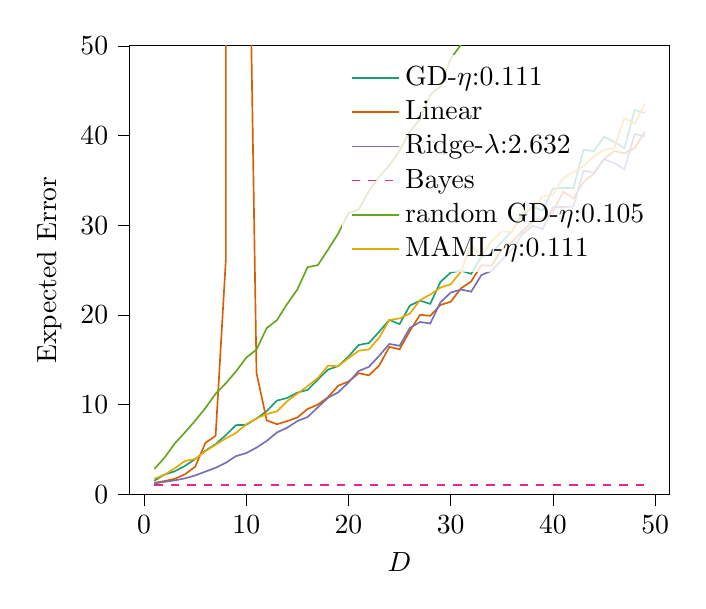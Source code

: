 % This file was created with tikzplotlib v0.10.1.
\begin{tikzpicture}

\definecolor{chocolate217952}{RGB}{217,95,2}
\definecolor{darkcyan27158119}{RGB}{27,158,119}
\definecolor{darkgoldenrod16611829}{RGB}{166,118,29}
\definecolor{darkgray176}{RGB}{176,176,176}
\definecolor{deeppink23141138}{RGB}{231,41,138}
\definecolor{lightslategray117112179}{RGB}{117,112,179}
\definecolor{olivedrab10216630}{RGB}{102,166,30}
\definecolor{orange2301712}{RGB}{230,171,2}

\begin{axis}[
legend cell align={left},
legend style={fill opacity=0.8, draw opacity=1, text opacity=1, draw=none},
tick align=outside,
tick pos=left,
x grid style={darkgray176},
xlabel={\(\displaystyle D\)},
xmin=-1.4, xmax=51.4,
xtick style={color=black},
y grid style={darkgray176},
ylabel={Expected Error},
ymin=0, ymax=50,
ytick style={color=black}
]
\addplot [semithick, darkcyan27158119]
table {%
1 1.491
2 2.183
3 2.541
4 3.143
5 3.91
6 4.843
7 5.573
8 6.582
9 7.696
10 7.726
11 8.427
12 9.259
13 10.434
14 10.716
15 11.331
16 11.619
17 12.778
18 13.889
19 14.28
20 15.347
21 16.636
22 16.856
23 18.114
24 19.429
25 18.959
26 21.024
27 21.573
28 21.221
29 23.667
30 24.718
31 24.933
32 24.568
33 26.459
34 26.856
35 28.139
36 29.34
37 31.042
38 32.065
39 31.625
40 34.079
41 34.164
42 34.116
43 38.423
44 38.239
45 39.871
46 39.288
47 38.573
48 42.838
49 42.512
};
\addlegendentry{GD-$\eta$:0.111}
\addplot [semithick, chocolate217952]
table {%
1 1.253
2 1.459
3 1.708
4 2.204
5 3.059
6 5.713
7 6.506
8 26.143
9 3731.698
10 86.407
11 13.52
12 8.224
13 7.796
14 8.139
15 8.553
16 9.493
17 9.978
18 10.81
19 12.095
20 12.559
21 13.479
22 13.249
23 14.336
24 16.423
25 16.148
26 18.184
27 19.996
28 19.89
29 21.102
30 21.454
31 22.94
32 23.716
33 25.532
34 25.484
35 27.267
36 28.138
37 29.305
38 30.386
39 30.745
40 31.465
41 33.737
42 32.982
43 34.821
44 35.72
45 37.36
46 38.268
47 38.023
48 38.579
49 40.469
};
\addlegendentry{Linear}
\addplot [semithick, lightslategray117112179]
table {%
1 1.178
2 1.371
3 1.533
4 1.761
5 2.08
6 2.512
7 2.939
8 3.497
9 4.242
10 4.576
11 5.186
12 5.93
13 6.875
14 7.409
15 8.144
16 8.606
17 9.675
18 10.752
19 11.355
20 12.451
21 13.729
22 14.198
23 15.427
24 16.749
25 16.543
26 18.522
27 19.199
28 19.034
29 21.394
30 22.479
31 22.817
32 22.578
33 24.425
34 24.918
35 26.124
36 27.28
37 28.961
38 29.945
39 29.556
40 32.006
41 32.022
42 32.075
43 36.07
44 35.841
45 37.361
46 36.91
47 36.243
48 40.154
49 39.928
};
\addlegendentry{Ridge-$\lambda$:2.632}
\addplot [semithick, deeppink23141138, dashed]
table {%
1 1.0
2 1.0
3 1.0
4 1.0
5 1.0
6 1.0
7 1.0
8 1.0
9 1.0
10 1.0
11 1.0
12 1.0
13 1.0
14 1.0
15 1.0
16 1.0
17 1.0
18 1.0
19 1.0
20 1.0
21 1.0
22 1.0
23 1.0
24 1.0
25 1.0
26 1.0
27 1.0
28 1.0
29 1.0
30 1.0
31 1.0
32 1.0
33 1.0
34 1.0
35 1.0
36 1.0
37 1.0
38 1.0
39 1.0
40 1.0
41 1.0
42 1.0
43 1.0
44 1.0
45 1.0
46 1.0
47 1.0
48 1.0
49 1.0
};
\addlegendentry{Bayes}
\addplot [semithick, olivedrab10216630]
table {%
1 2.81
2 4.059
3 5.65
4 6.883
5 8.193
6 9.597
7 11.195
8 12.359
9 13.699
10 15.217
11 16.127
12 18.517
13 19.398
14 21.211
15 22.829
16 25.32
17 25.535
18 27.272
19 29.066
20 31.329
21 31.73
22 33.791
23 35.4
24 36.675
25 38.311
26 40.407
27 41.817
28 44.535
29 45.476
30 48.561
31 50.105
32 52.119
33 52.903
34 55.057
35 56.527
36 59.236
37 60.421
38 62.652
39 65.741
40 67.435
41 68.967
42 69.59
43 72.743
44 74.149
45 76.507
46 80.122
47 81.308
48 83.464
49 85.287
};
\addlegendentry{random GD-$\eta$:0.105}
\addplot [semithick, orange2301712]
table {%
1 1.711
2 2.16
3 2.878
4 3.695
5 3.915
6 4.787
7 5.506
8 6.216
9 6.833
10 7.802
11 8.436
12 8.939
13 9.225
14 10.359
15 11.206
16 12.051
17 12.945
18 14.321
19 14.267
20 15.16
21 15.994
22 16.137
23 17.441
24 19.417
25 19.599
26 20.135
27 21.633
28 22.259
29 23.037
30 23.404
31 24.816
32 27.759
33 26.521
34 28.201
35 29.289
36 29.253
37 31.399
38 31.893
39 33.213
40 33.395
41 35.231
42 35.891
43 36.589
44 37.658
45 38.4
46 38.601
47 41.956
48 41.286
49 43.583
};
\addlegendentry{MAML-$\eta$:0.111}

\end{axis}

\end{tikzpicture}

